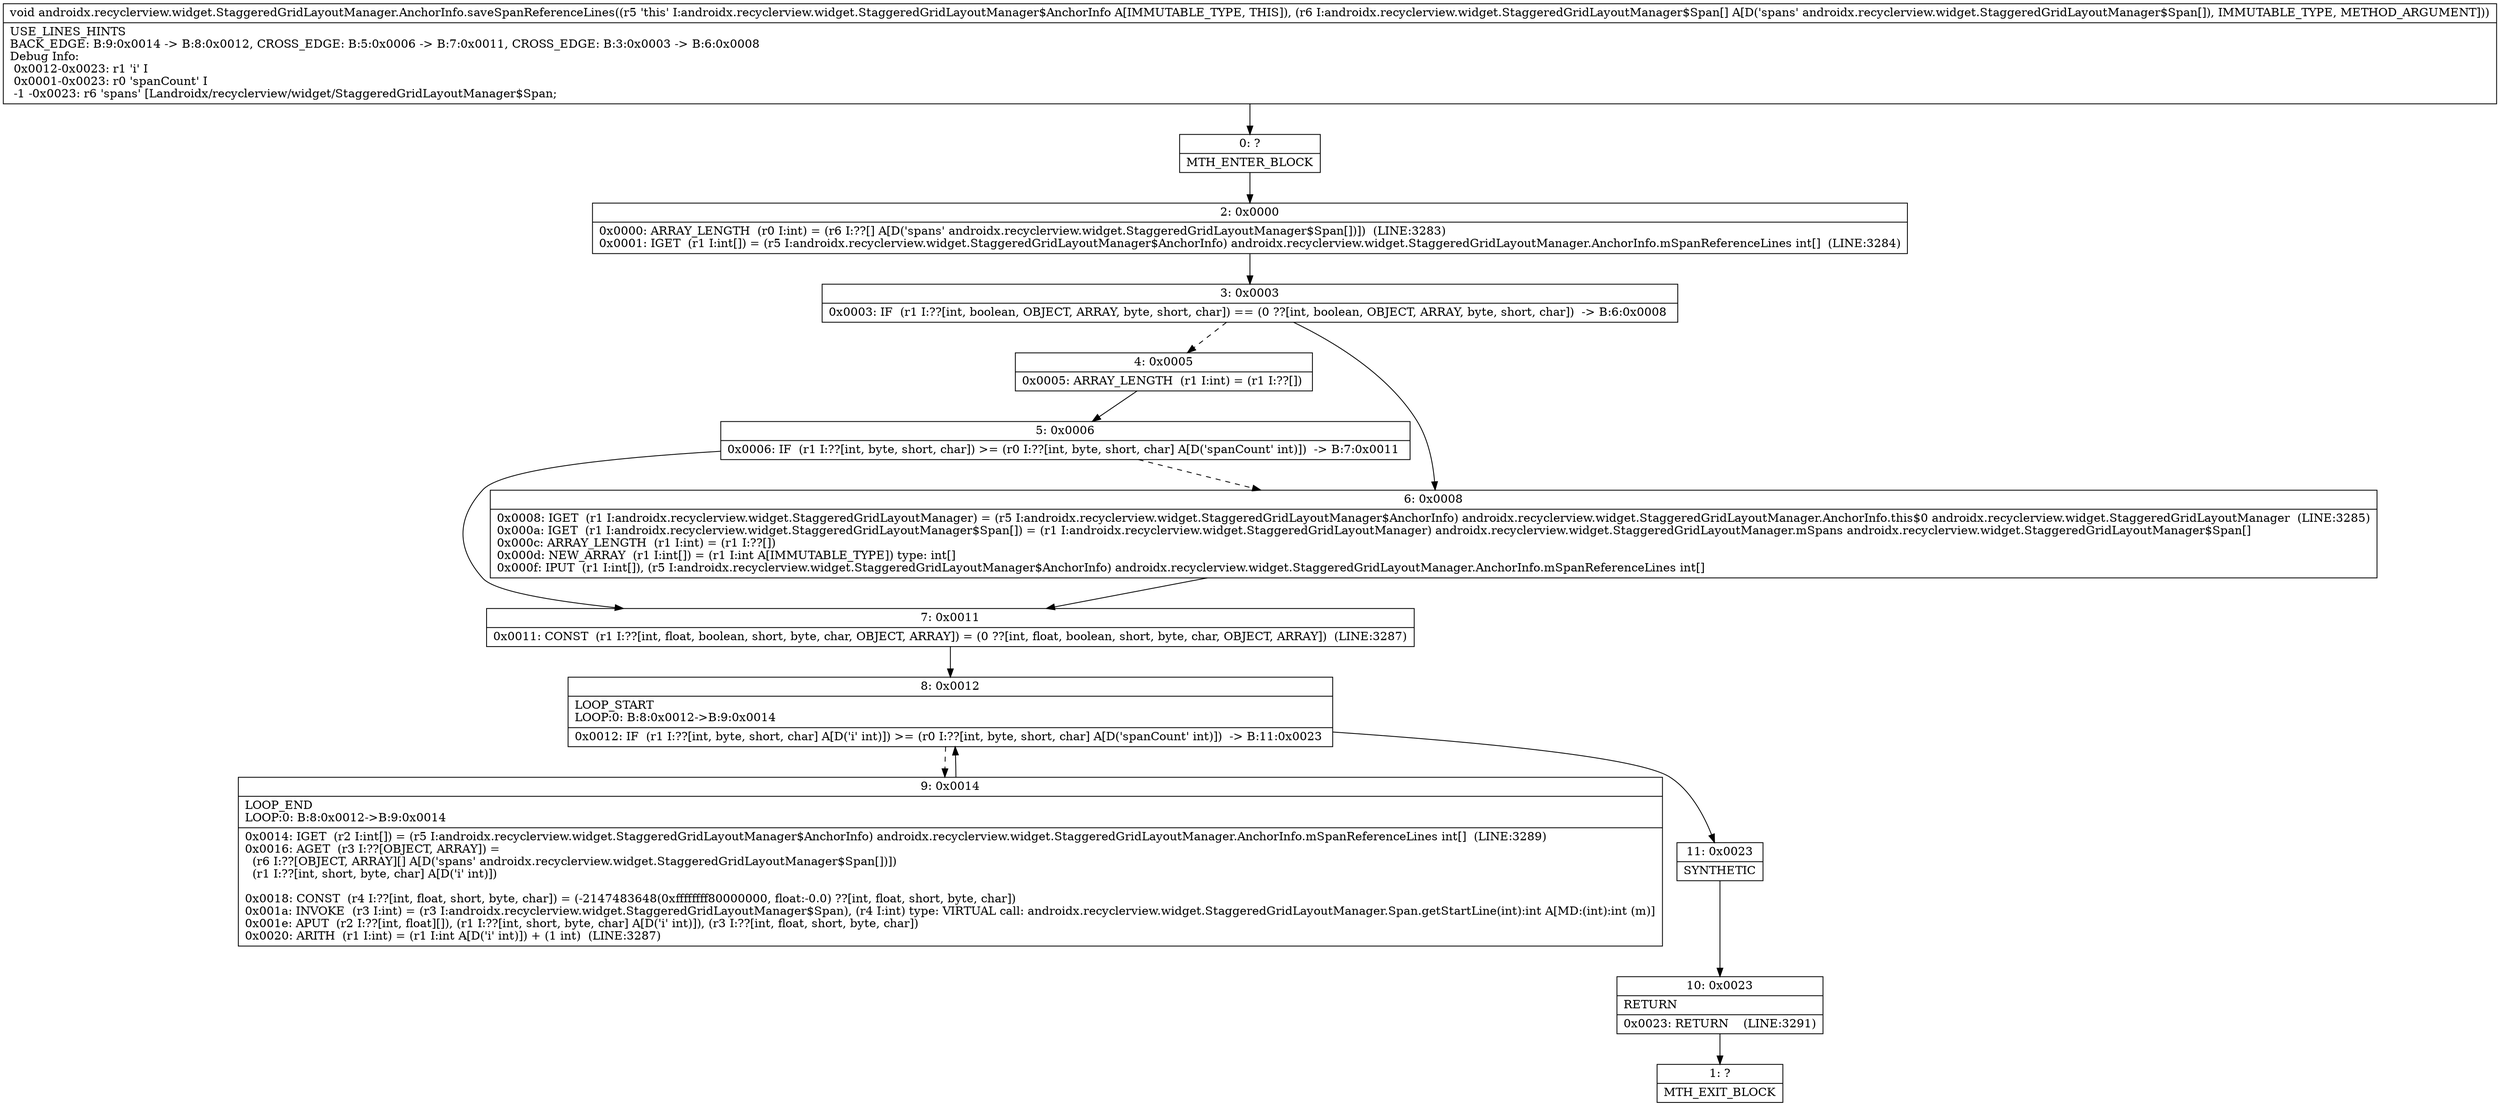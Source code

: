 digraph "CFG forandroidx.recyclerview.widget.StaggeredGridLayoutManager.AnchorInfo.saveSpanReferenceLines([Landroidx\/recyclerview\/widget\/StaggeredGridLayoutManager$Span;)V" {
Node_0 [shape=record,label="{0\:\ ?|MTH_ENTER_BLOCK\l}"];
Node_2 [shape=record,label="{2\:\ 0x0000|0x0000: ARRAY_LENGTH  (r0 I:int) = (r6 I:??[] A[D('spans' androidx.recyclerview.widget.StaggeredGridLayoutManager$Span[])])  (LINE:3283)\l0x0001: IGET  (r1 I:int[]) = (r5 I:androidx.recyclerview.widget.StaggeredGridLayoutManager$AnchorInfo) androidx.recyclerview.widget.StaggeredGridLayoutManager.AnchorInfo.mSpanReferenceLines int[]  (LINE:3284)\l}"];
Node_3 [shape=record,label="{3\:\ 0x0003|0x0003: IF  (r1 I:??[int, boolean, OBJECT, ARRAY, byte, short, char]) == (0 ??[int, boolean, OBJECT, ARRAY, byte, short, char])  \-\> B:6:0x0008 \l}"];
Node_4 [shape=record,label="{4\:\ 0x0005|0x0005: ARRAY_LENGTH  (r1 I:int) = (r1 I:??[]) \l}"];
Node_5 [shape=record,label="{5\:\ 0x0006|0x0006: IF  (r1 I:??[int, byte, short, char]) \>= (r0 I:??[int, byte, short, char] A[D('spanCount' int)])  \-\> B:7:0x0011 \l}"];
Node_7 [shape=record,label="{7\:\ 0x0011|0x0011: CONST  (r1 I:??[int, float, boolean, short, byte, char, OBJECT, ARRAY]) = (0 ??[int, float, boolean, short, byte, char, OBJECT, ARRAY])  (LINE:3287)\l}"];
Node_8 [shape=record,label="{8\:\ 0x0012|LOOP_START\lLOOP:0: B:8:0x0012\-\>B:9:0x0014\l|0x0012: IF  (r1 I:??[int, byte, short, char] A[D('i' int)]) \>= (r0 I:??[int, byte, short, char] A[D('spanCount' int)])  \-\> B:11:0x0023 \l}"];
Node_9 [shape=record,label="{9\:\ 0x0014|LOOP_END\lLOOP:0: B:8:0x0012\-\>B:9:0x0014\l|0x0014: IGET  (r2 I:int[]) = (r5 I:androidx.recyclerview.widget.StaggeredGridLayoutManager$AnchorInfo) androidx.recyclerview.widget.StaggeredGridLayoutManager.AnchorInfo.mSpanReferenceLines int[]  (LINE:3289)\l0x0016: AGET  (r3 I:??[OBJECT, ARRAY]) = \l  (r6 I:??[OBJECT, ARRAY][] A[D('spans' androidx.recyclerview.widget.StaggeredGridLayoutManager$Span[])])\l  (r1 I:??[int, short, byte, char] A[D('i' int)])\l \l0x0018: CONST  (r4 I:??[int, float, short, byte, char]) = (\-2147483648(0xffffffff80000000, float:\-0.0) ??[int, float, short, byte, char]) \l0x001a: INVOKE  (r3 I:int) = (r3 I:androidx.recyclerview.widget.StaggeredGridLayoutManager$Span), (r4 I:int) type: VIRTUAL call: androidx.recyclerview.widget.StaggeredGridLayoutManager.Span.getStartLine(int):int A[MD:(int):int (m)]\l0x001e: APUT  (r2 I:??[int, float][]), (r1 I:??[int, short, byte, char] A[D('i' int)]), (r3 I:??[int, float, short, byte, char]) \l0x0020: ARITH  (r1 I:int) = (r1 I:int A[D('i' int)]) + (1 int)  (LINE:3287)\l}"];
Node_11 [shape=record,label="{11\:\ 0x0023|SYNTHETIC\l}"];
Node_10 [shape=record,label="{10\:\ 0x0023|RETURN\l|0x0023: RETURN    (LINE:3291)\l}"];
Node_1 [shape=record,label="{1\:\ ?|MTH_EXIT_BLOCK\l}"];
Node_6 [shape=record,label="{6\:\ 0x0008|0x0008: IGET  (r1 I:androidx.recyclerview.widget.StaggeredGridLayoutManager) = (r5 I:androidx.recyclerview.widget.StaggeredGridLayoutManager$AnchorInfo) androidx.recyclerview.widget.StaggeredGridLayoutManager.AnchorInfo.this$0 androidx.recyclerview.widget.StaggeredGridLayoutManager  (LINE:3285)\l0x000a: IGET  (r1 I:androidx.recyclerview.widget.StaggeredGridLayoutManager$Span[]) = (r1 I:androidx.recyclerview.widget.StaggeredGridLayoutManager) androidx.recyclerview.widget.StaggeredGridLayoutManager.mSpans androidx.recyclerview.widget.StaggeredGridLayoutManager$Span[] \l0x000c: ARRAY_LENGTH  (r1 I:int) = (r1 I:??[]) \l0x000d: NEW_ARRAY  (r1 I:int[]) = (r1 I:int A[IMMUTABLE_TYPE]) type: int[] \l0x000f: IPUT  (r1 I:int[]), (r5 I:androidx.recyclerview.widget.StaggeredGridLayoutManager$AnchorInfo) androidx.recyclerview.widget.StaggeredGridLayoutManager.AnchorInfo.mSpanReferenceLines int[] \l}"];
MethodNode[shape=record,label="{void androidx.recyclerview.widget.StaggeredGridLayoutManager.AnchorInfo.saveSpanReferenceLines((r5 'this' I:androidx.recyclerview.widget.StaggeredGridLayoutManager$AnchorInfo A[IMMUTABLE_TYPE, THIS]), (r6 I:androidx.recyclerview.widget.StaggeredGridLayoutManager$Span[] A[D('spans' androidx.recyclerview.widget.StaggeredGridLayoutManager$Span[]), IMMUTABLE_TYPE, METHOD_ARGUMENT]))  | USE_LINES_HINTS\lBACK_EDGE: B:9:0x0014 \-\> B:8:0x0012, CROSS_EDGE: B:5:0x0006 \-\> B:7:0x0011, CROSS_EDGE: B:3:0x0003 \-\> B:6:0x0008\lDebug Info:\l  0x0012\-0x0023: r1 'i' I\l  0x0001\-0x0023: r0 'spanCount' I\l  \-1 \-0x0023: r6 'spans' [Landroidx\/recyclerview\/widget\/StaggeredGridLayoutManager$Span;\l}"];
MethodNode -> Node_0;Node_0 -> Node_2;
Node_2 -> Node_3;
Node_3 -> Node_4[style=dashed];
Node_3 -> Node_6;
Node_4 -> Node_5;
Node_5 -> Node_6[style=dashed];
Node_5 -> Node_7;
Node_7 -> Node_8;
Node_8 -> Node_9[style=dashed];
Node_8 -> Node_11;
Node_9 -> Node_8;
Node_11 -> Node_10;
Node_10 -> Node_1;
Node_6 -> Node_7;
}

